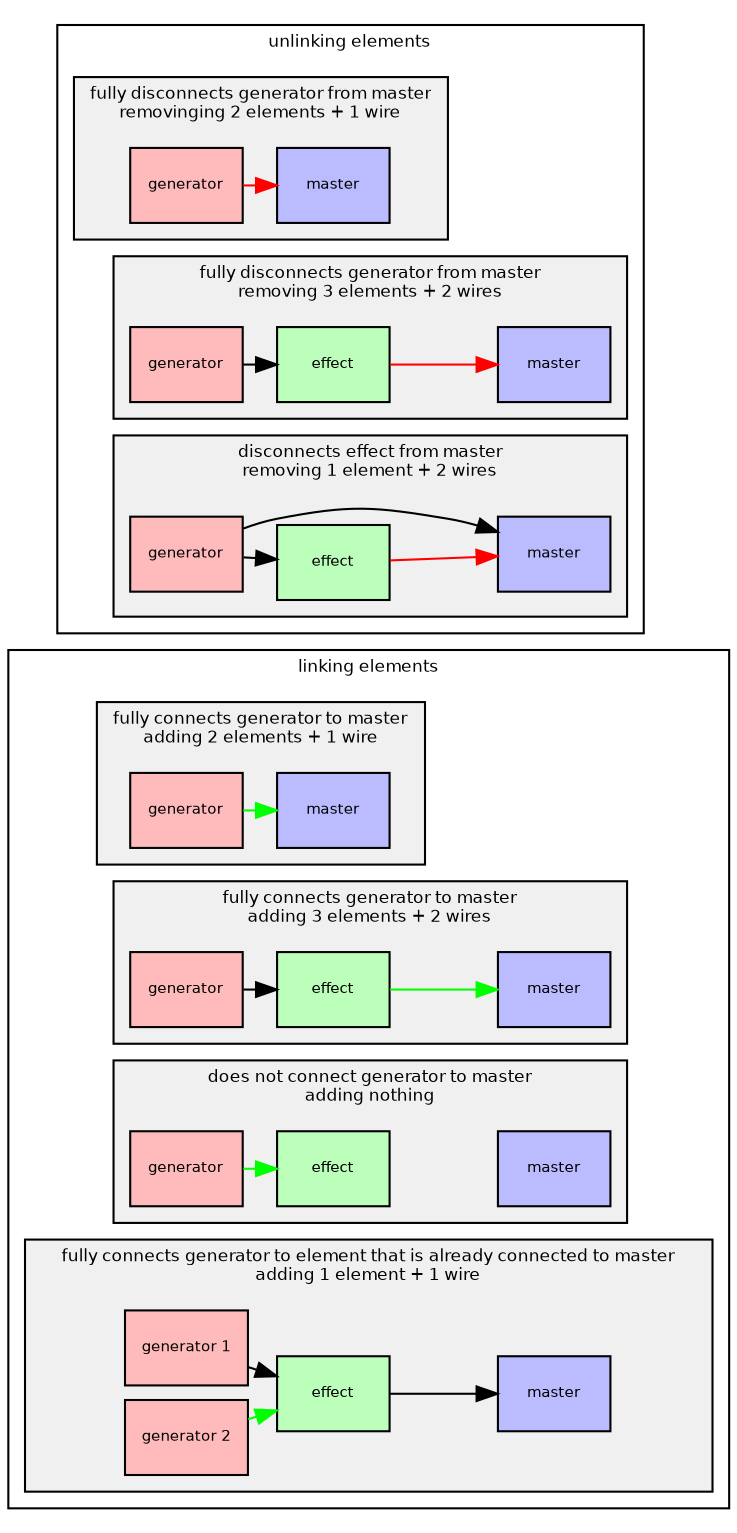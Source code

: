 /* dot -Tpng linking.dot -olinking.png
 */
digraph pipeline {
  fontname="Bitstream Vera Sans";
  fontsize="8";
  labelloc=t;
  nodesep=.1;
  ranksep=.2;
  node [style=filled, shape=box, fontsize="7", fontname="Bitstream Vera Sans"];
  edge [labelfontsize="7", fontsize="7", labelfontname="Bitstream Vera Sans", fontname="Bitstream Vera Sans"];
  rankdir=LR;
  /*clusterrank=global;*/

  subgraph cluster_adding {
    label="linking elements";
  
    subgraph cluster_adding00 {
      fontname="Bitstream Vera Sans";
      fontsize="8";
      style=filled;
      color=black;

      label="fully connects generator to master\nadding 2 elements + 1 wire";
      gen_00_00  [color=black, fillcolor="#ffbbbb", label="generator"];
      mas_00_00 [color=black, fillcolor="#bbbbff", label="master"];
      
      gen_00_00 -> mas_00_00 [color=green];
      
      fillcolor="#f0f0f0";
    }
    
    subgraph cluster_adding01 {
      fontname="Bitstream Vera Sans";
      fontsize="8";
      style=filled;
      color=black;

      label="fully connects generator to master\nadding 3 elements + 2 wires";
      gen_01_00  [color=black, fillcolor="#ffbbbb", label="generator"];
      eff_01_00 [color=black, fillcolor="#bbffbb", label="effect"];
      mas_01_00 [color=black, fillcolor="#bbbbff", label="master"];
      
      gen_01_00 -> eff_01_00 [color=black];
      eff_01_00 -> mas_01_00 [color=green];
      
      fillcolor="#f0f0f0";
    }

    subgraph cluster_adding02 {
      fontname="Bitstream Vera Sans";
      fontsize="8";
      style=filled;
      color=black;

      label="does not connect generator to master\nadding nothing";
      gen_02_00  [color=black, fillcolor="#ffbbbb", label="generator"];
      eff_02_00 [color=black, fillcolor="#bbffbb", label="effect"];
      mas_02_00 [color=black, fillcolor="#bbbbff", label="master"];
      
      gen_02_00 -> eff_02_00 [color=green];
      eff_02_00 -> mas_02_00 [style=invisible,dir=none];
      
      fillcolor="#f0f0f0";
    }

    subgraph cluster_adding03 {
      fontname="Bitstream Vera Sans";
      fontsize="8";
      style=filled;
      color=black;

      label="fully connects generator to element that is already connected to master\nadding 1 element + 1 wire";
      gen_03_00  [color=black, fillcolor="#ffbbbb", label="generator 1"];
      gen_03_01  [color=black, fillcolor="#ffbbbb", label="generator 2"];
      eff_03_00 [color=black, fillcolor="#bbffbb", label="effect"];
      mas_03_00 [color=black, fillcolor="#bbbbff", label="master"];
      
      gen_03_00 -> eff_03_00 [color=black];
      eff_03_00 -> mas_03_00 [color=black];
      gen_03_01 -> eff_03_00 [color=green];
      
      fillcolor="#f0f0f0";
    }
  }
  subgraph cluster_removing {
    label="unlinking elements";
    rankdir=LR;
  
    subgraph cluster_removinging50 {
      fontname="Bitstream Vera Sans";
      fontsize="8";
      style=filled;
      color=black;

      label="fully disconnects generator from master\nremovinging 2 elements + 1 wire";
      gen_50_00  [color=black, fillcolor="#ffbbbb", label="generator"];
      mas_50_00 [color=black, fillcolor="#bbbbff", label="master"];
      
      gen_50_00 -> mas_50_00 [color=red];
      
      fillcolor="#f0f0f0";
    }
    subgraph cluster_emovinging51 {
      fontname="Bitstream Vera Sans";
      fontsize="8";
      style=filled;
      color=black;

      label="fully disconnects generator from master\nremoving 3 elements + 2 wires";
      gen_51_00  [color=black, fillcolor="#ffbbbb", label="generator"];
      eff_51_00 [color=black, fillcolor="#bbffbb", label="effect"];
      mas_51_00 [color=black, fillcolor="#bbbbff", label="master"];
      
      gen_51_00 -> eff_51_00 [color=black];
      eff_51_00 -> mas_51_00 [color=red];
      
      fillcolor="#f0f0f0";
    }
    subgraph cluster_emovinging52 {
      fontname="Bitstream Vera Sans";
      fontsize="8";
      style=filled;
      color=black;

      label="disconnects effect from master\nremoving 1 element + 2 wires";
      gen_52_00  [color=black, fillcolor="#ffbbbb", label="generator"];
      eff_52_00 [color=black, fillcolor="#bbffbb", label="effect"];
      mas_52_00 [color=black, fillcolor="#bbbbff", label="master"];
      
      gen_52_00 -> mas_52_00 [color=black];
      gen_52_00 -> eff_52_00 [color=black];
      eff_52_00 -> mas_52_00 [color=red];
      
      fillcolor="#f0f0f0";
    }
  }  
}
